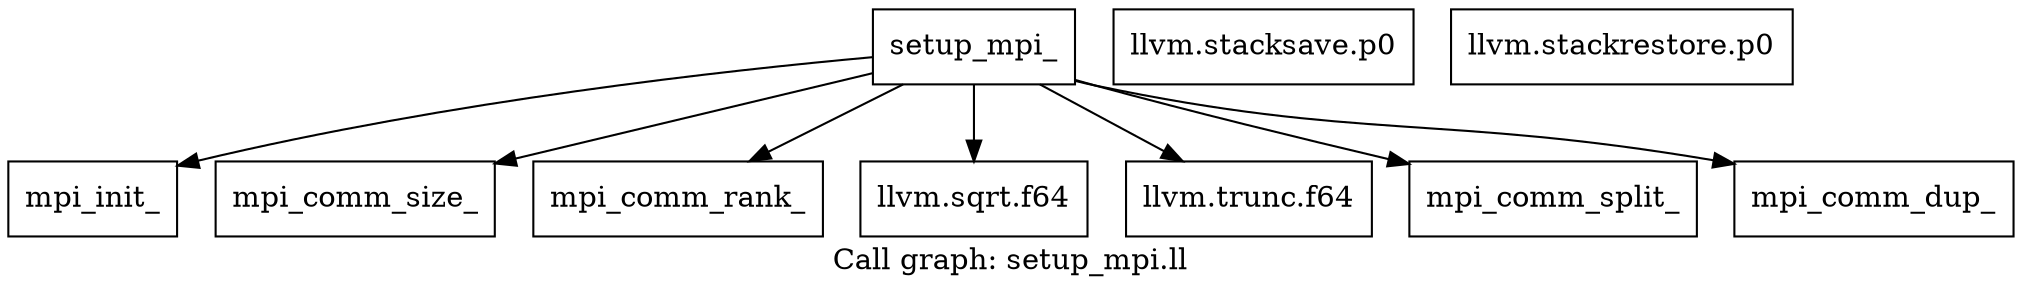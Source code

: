 digraph "Call graph: setup_mpi.ll" {
	label="Call graph: setup_mpi.ll";

	Node0x55c1dd0afbc0 [shape=record,label="{setup_mpi_}"];
	Node0x55c1dd0afbc0 -> Node0x55c1dd0afc70;
	Node0x55c1dd0afbc0 -> Node0x55c1dd0b0130;
	Node0x55c1dd0afbc0 -> Node0x55c1dd0b01b0;
	Node0x55c1dd0afbc0 -> Node0x55c1dd0b0230;
	Node0x55c1dd0afbc0 -> Node0x55c1dd0b02b0;
	Node0x55c1dd0afbc0 -> Node0x55c1dd0b0480;
	Node0x55c1dd0afbc0 -> Node0x55c1dd0b0500;
	Node0x55c1dd0afc70 [shape=record,label="{mpi_init_}"];
	Node0x55c1dd0b0130 [shape=record,label="{mpi_comm_size_}"];
	Node0x55c1dd0b01b0 [shape=record,label="{mpi_comm_rank_}"];
	Node0x55c1dd0b02b0 [shape=record,label="{llvm.trunc.f64}"];
	Node0x55c1dd0b0480 [shape=record,label="{mpi_comm_split_}"];
	Node0x55c1dd0b0500 [shape=record,label="{mpi_comm_dup_}"];
	Node0x55c1dd0b08a0 [shape=record,label="{llvm.stacksave.p0}"];
	Node0x55c1dd0b0920 [shape=record,label="{llvm.stackrestore.p0}"];
	Node0x55c1dd0b0230 [shape=record,label="{llvm.sqrt.f64}"];
}
